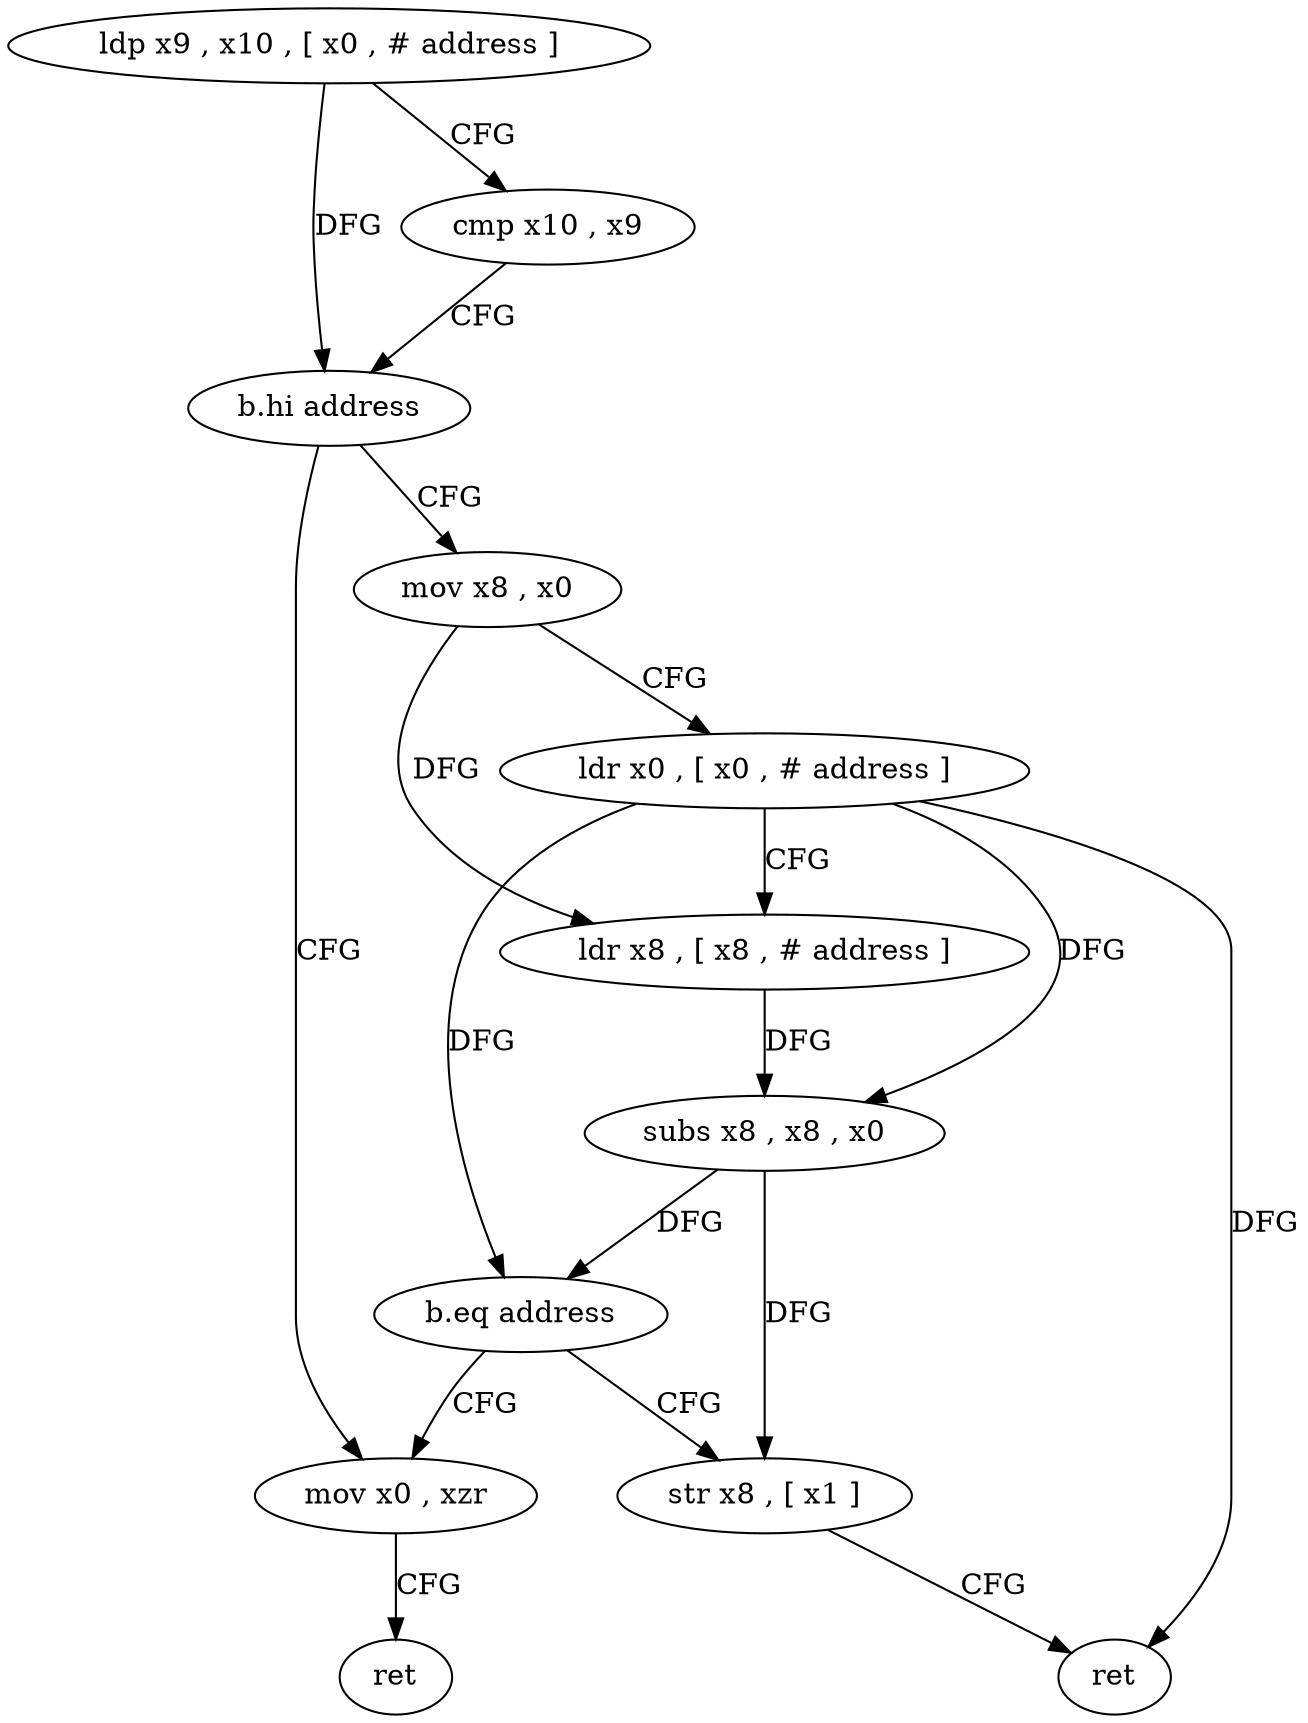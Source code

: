 digraph "func" {
"4221328" [label = "ldp x9 , x10 , [ x0 , # address ]" ]
"4221332" [label = "cmp x10 , x9" ]
"4221336" [label = "b.hi address" ]
"4221368" [label = "mov x0 , xzr" ]
"4221340" [label = "mov x8 , x0" ]
"4221372" [label = "ret" ]
"4221344" [label = "ldr x0 , [ x0 , # address ]" ]
"4221348" [label = "ldr x8 , [ x8 , # address ]" ]
"4221352" [label = "subs x8 , x8 , x0" ]
"4221356" [label = "b.eq address" ]
"4221360" [label = "str x8 , [ x1 ]" ]
"4221364" [label = "ret" ]
"4221328" -> "4221332" [ label = "CFG" ]
"4221328" -> "4221336" [ label = "DFG" ]
"4221332" -> "4221336" [ label = "CFG" ]
"4221336" -> "4221368" [ label = "CFG" ]
"4221336" -> "4221340" [ label = "CFG" ]
"4221368" -> "4221372" [ label = "CFG" ]
"4221340" -> "4221344" [ label = "CFG" ]
"4221340" -> "4221348" [ label = "DFG" ]
"4221344" -> "4221348" [ label = "CFG" ]
"4221344" -> "4221352" [ label = "DFG" ]
"4221344" -> "4221356" [ label = "DFG" ]
"4221344" -> "4221364" [ label = "DFG" ]
"4221348" -> "4221352" [ label = "DFG" ]
"4221352" -> "4221356" [ label = "DFG" ]
"4221352" -> "4221360" [ label = "DFG" ]
"4221356" -> "4221368" [ label = "CFG" ]
"4221356" -> "4221360" [ label = "CFG" ]
"4221360" -> "4221364" [ label = "CFG" ]
}
